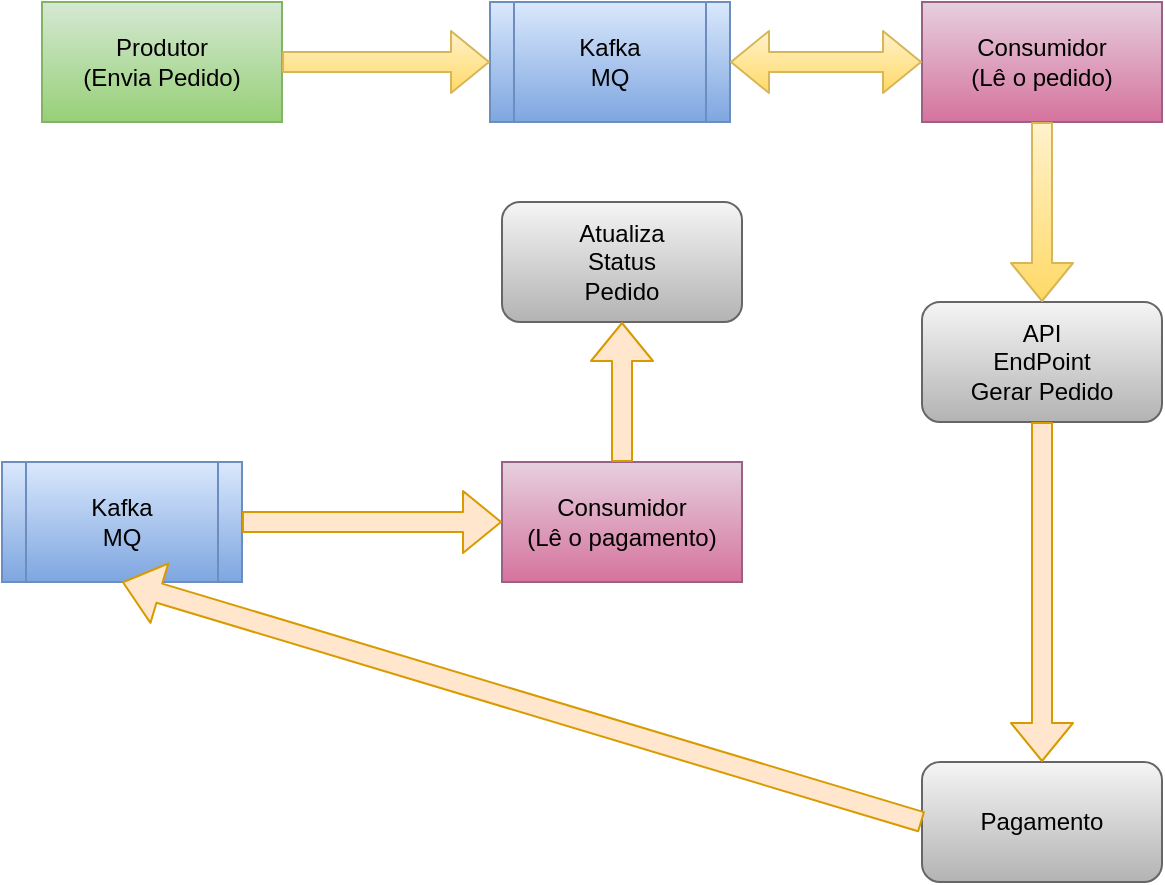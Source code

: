 <mxfile version="13.6.10" type="device"><diagram id="mPxLINbiv6Q-U8gcfgkz" name="Page-1"><mxGraphModel dx="868" dy="492" grid="1" gridSize="10" guides="1" tooltips="1" connect="1" arrows="1" fold="1" page="1" pageScale="1" pageWidth="827" pageHeight="1169" math="0" shadow="0"><root><mxCell id="0"/><mxCell id="1" parent="0"/><mxCell id="jYugvJzfKT2eT2l0-WbQ-1" value="Kafka&lt;br&gt;MQ" style="shape=process;whiteSpace=wrap;html=1;backgroundOutline=1;gradientColor=#7ea6e0;fillColor=#dae8fc;strokeColor=#6c8ebf;" parent="1" vertex="1"><mxGeometry x="354" y="40" width="120" height="60" as="geometry"/></mxCell><mxCell id="jYugvJzfKT2eT2l0-WbQ-2" value="Produtor&lt;br&gt;(Envia Pedido)" style="rounded=0;whiteSpace=wrap;html=1;gradientColor=#97d077;fillColor=#d5e8d4;strokeColor=#82b366;" parent="1" vertex="1"><mxGeometry x="130" y="40" width="120" height="60" as="geometry"/></mxCell><mxCell id="jYugvJzfKT2eT2l0-WbQ-3" value="" style="shape=flexArrow;endArrow=classic;html=1;exitX=1;exitY=0.5;exitDx=0;exitDy=0;entryX=0;entryY=0.5;entryDx=0;entryDy=0;gradientColor=#ffd966;fillColor=#fff2cc;strokeColor=#d6b656;" parent="1" source="jYugvJzfKT2eT2l0-WbQ-2" target="jYugvJzfKT2eT2l0-WbQ-1" edge="1"><mxGeometry width="50" height="50" relative="1" as="geometry"><mxPoint x="390" y="270" as="sourcePoint"/><mxPoint x="440" y="220" as="targetPoint"/></mxGeometry></mxCell><mxCell id="jYugvJzfKT2eT2l0-WbQ-4" value="Consumidor&lt;br&gt;(Lê o pedido)" style="rounded=0;whiteSpace=wrap;html=1;gradientColor=#d5739d;fillColor=#e6d0de;strokeColor=#996185;" parent="1" vertex="1"><mxGeometry x="570" y="40" width="120" height="60" as="geometry"/></mxCell><mxCell id="jYugvJzfKT2eT2l0-WbQ-5" value="" style="shape=flexArrow;endArrow=classic;startArrow=classic;html=1;exitX=1;exitY=0.5;exitDx=0;exitDy=0;entryX=0;entryY=0.5;entryDx=0;entryDy=0;gradientColor=#ffd966;fillColor=#fff2cc;strokeColor=#d6b656;" parent="1" source="jYugvJzfKT2eT2l0-WbQ-1" target="jYugvJzfKT2eT2l0-WbQ-4" edge="1"><mxGeometry width="50" height="50" relative="1" as="geometry"><mxPoint x="390" y="260" as="sourcePoint"/><mxPoint x="440" y="210" as="targetPoint"/></mxGeometry></mxCell><mxCell id="jYugvJzfKT2eT2l0-WbQ-6" value="API&lt;br&gt;EndPoint&lt;br&gt;Gerar Pedido" style="rounded=1;whiteSpace=wrap;html=1;gradientColor=#b3b3b3;fillColor=#f5f5f5;strokeColor=#666666;" parent="1" vertex="1"><mxGeometry x="570" y="190" width="120" height="60" as="geometry"/></mxCell><mxCell id="jYugvJzfKT2eT2l0-WbQ-7" value="" style="shape=flexArrow;endArrow=classic;html=1;exitX=0.5;exitY=1;exitDx=0;exitDy=0;entryX=0.5;entryY=0;entryDx=0;entryDy=0;gradientColor=#ffd966;fillColor=#fff2cc;strokeColor=#d6b656;" parent="1" source="jYugvJzfKT2eT2l0-WbQ-4" target="jYugvJzfKT2eT2l0-WbQ-6" edge="1"><mxGeometry width="50" height="50" relative="1" as="geometry"><mxPoint x="390" y="250" as="sourcePoint"/><mxPoint x="440" y="200" as="targetPoint"/></mxGeometry></mxCell><mxCell id="h6FggORAsvPMFsukc0vO-2" value="Pagamento" style="rounded=1;whiteSpace=wrap;html=1;gradientColor=#b3b3b3;fillColor=#f5f5f5;strokeColor=#666666;" vertex="1" parent="1"><mxGeometry x="570" y="420" width="120" height="60" as="geometry"/></mxCell><mxCell id="h6FggORAsvPMFsukc0vO-4" value="" style="shape=flexArrow;endArrow=classic;html=1;fillColor=#ffe6cc;strokeColor=#d79b00;" edge="1" parent="1" source="jYugvJzfKT2eT2l0-WbQ-6" target="h6FggORAsvPMFsukc0vO-2"><mxGeometry width="50" height="50" relative="1" as="geometry"><mxPoint x="390" y="280" as="sourcePoint"/><mxPoint x="440" y="230" as="targetPoint"/></mxGeometry></mxCell><mxCell id="h6FggORAsvPMFsukc0vO-6" value="Kafka&lt;br&gt;MQ" style="shape=process;whiteSpace=wrap;html=1;backgroundOutline=1;gradientColor=#7ea6e0;fillColor=#dae8fc;strokeColor=#6c8ebf;" vertex="1" parent="1"><mxGeometry x="110" y="270" width="120" height="60" as="geometry"/></mxCell><mxCell id="h6FggORAsvPMFsukc0vO-7" value="Consumidor&lt;br&gt;(Lê o pagamento)" style="rounded=0;whiteSpace=wrap;html=1;gradientColor=#d5739d;fillColor=#e6d0de;strokeColor=#996185;" vertex="1" parent="1"><mxGeometry x="360" y="270" width="120" height="60" as="geometry"/></mxCell><mxCell id="h6FggORAsvPMFsukc0vO-8" value="" style="shape=flexArrow;endArrow=classic;html=1;exitX=0;exitY=0.5;exitDx=0;exitDy=0;entryX=0.5;entryY=1;entryDx=0;entryDy=0;fillColor=#ffe6cc;strokeColor=#d79b00;" edge="1" parent="1" source="h6FggORAsvPMFsukc0vO-2" target="h6FggORAsvPMFsukc0vO-6"><mxGeometry width="50" height="50" relative="1" as="geometry"><mxPoint x="390" y="280" as="sourcePoint"/><mxPoint x="440" y="230" as="targetPoint"/></mxGeometry></mxCell><mxCell id="h6FggORAsvPMFsukc0vO-9" value="" style="shape=flexArrow;endArrow=classic;html=1;exitX=1;exitY=0.5;exitDx=0;exitDy=0;entryX=0;entryY=0.5;entryDx=0;entryDy=0;fillColor=#ffe6cc;strokeColor=#d79b00;" edge="1" parent="1" source="h6FggORAsvPMFsukc0vO-6" target="h6FggORAsvPMFsukc0vO-7"><mxGeometry width="50" height="50" relative="1" as="geometry"><mxPoint x="390" y="280" as="sourcePoint"/><mxPoint x="440" y="230" as="targetPoint"/></mxGeometry></mxCell><mxCell id="h6FggORAsvPMFsukc0vO-11" value="Atualiza&lt;br&gt;Status&lt;br&gt;Pedido" style="rounded=1;whiteSpace=wrap;html=1;gradientColor=#b3b3b3;fillColor=#f5f5f5;strokeColor=#666666;" vertex="1" parent="1"><mxGeometry x="360" y="140" width="120" height="60" as="geometry"/></mxCell><mxCell id="h6FggORAsvPMFsukc0vO-12" value="" style="shape=flexArrow;endArrow=classic;html=1;exitX=0.5;exitY=0;exitDx=0;exitDy=0;fillColor=#ffe6cc;strokeColor=#d79b00;" edge="1" parent="1" source="h6FggORAsvPMFsukc0vO-7" target="h6FggORAsvPMFsukc0vO-11"><mxGeometry width="50" height="50" relative="1" as="geometry"><mxPoint x="390" y="270" as="sourcePoint"/><mxPoint x="440" y="220" as="targetPoint"/></mxGeometry></mxCell></root></mxGraphModel></diagram></mxfile>